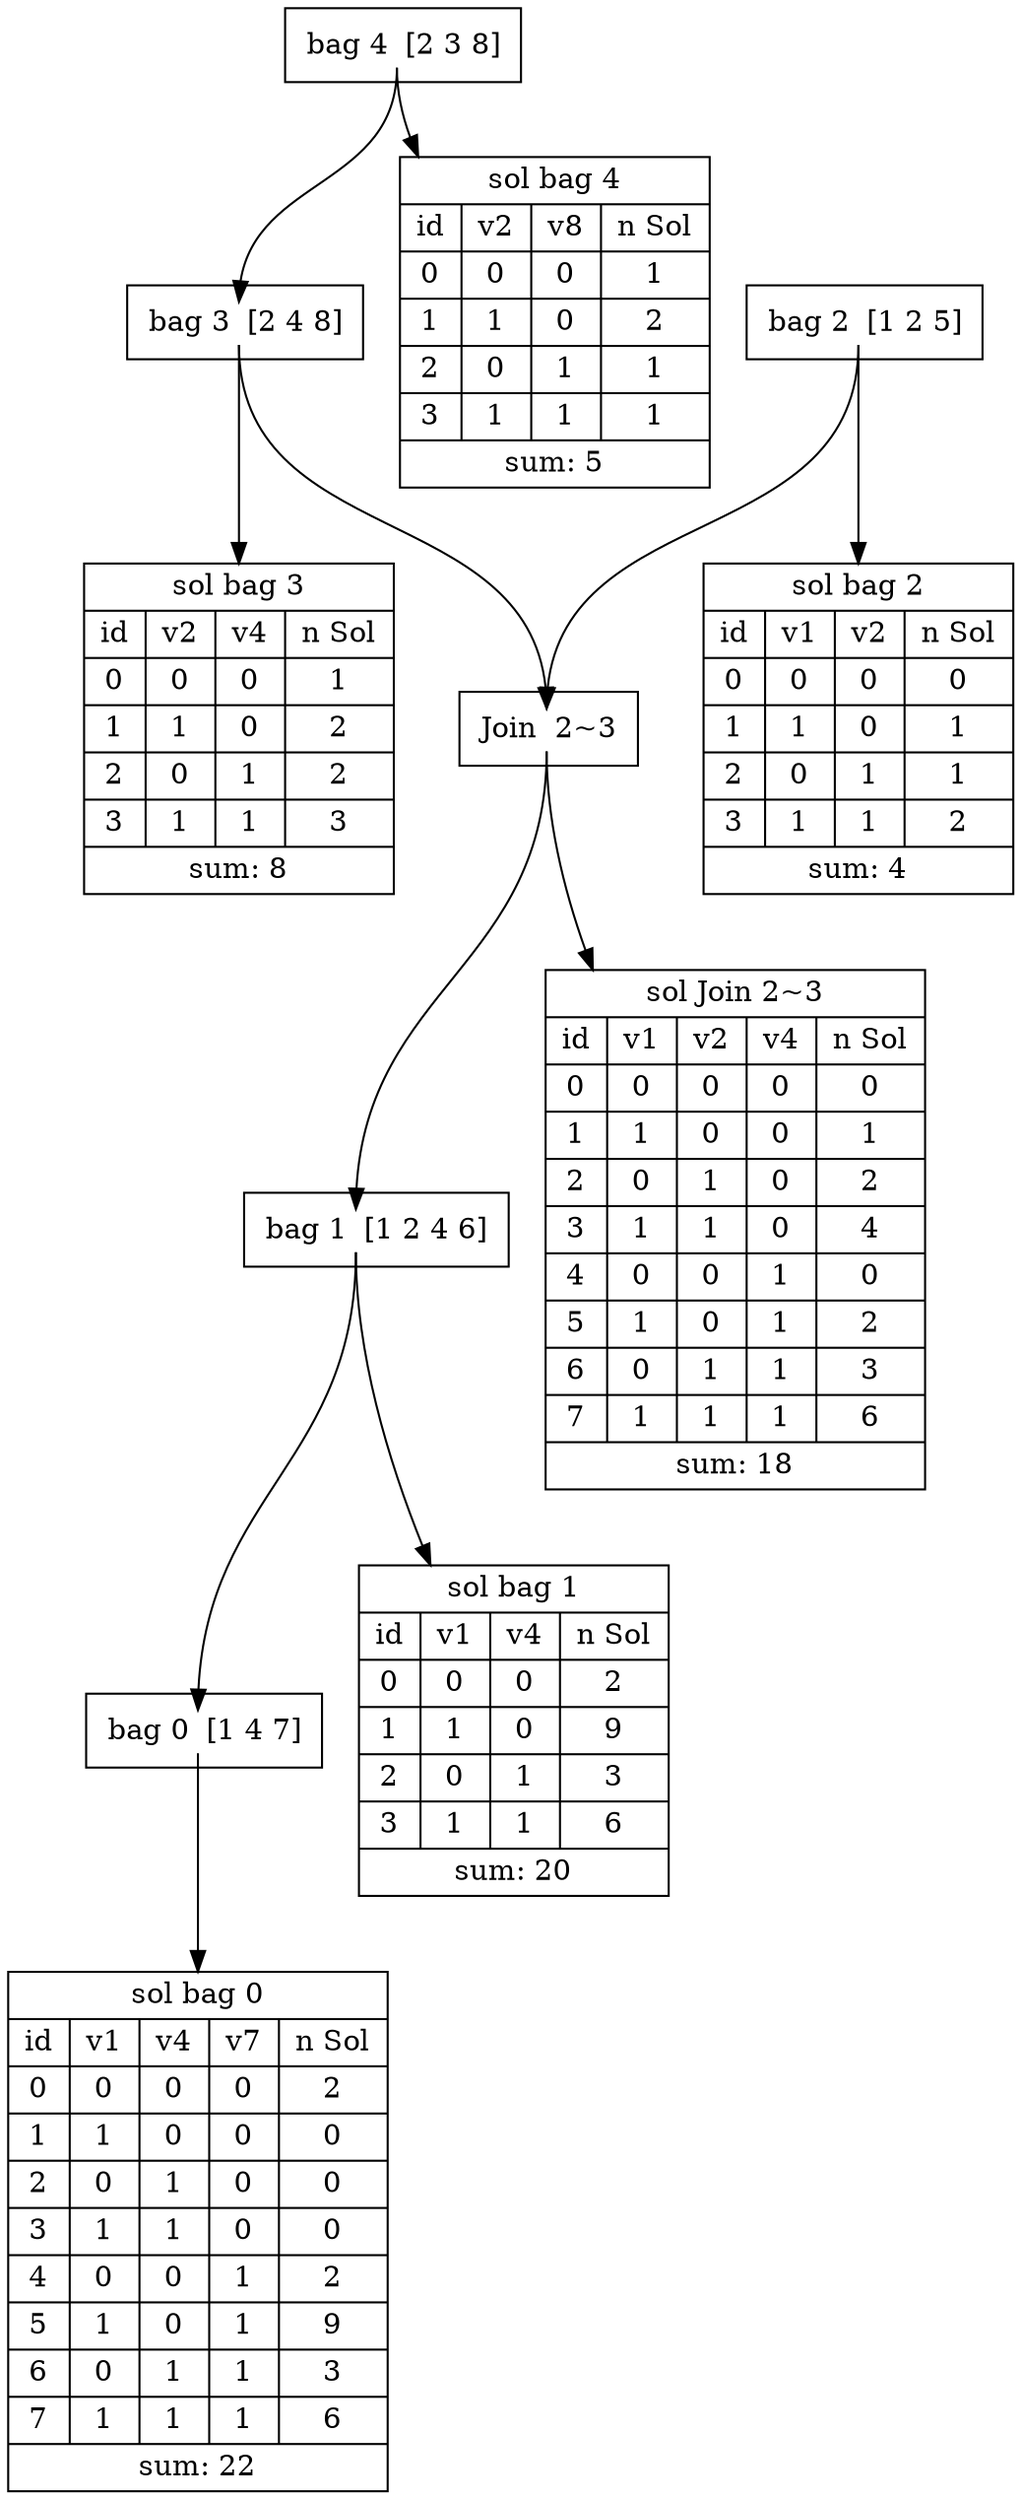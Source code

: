 digraph structs {
	node [shape=rect]
	bag4 [label=<<TABLE BORDER="0" CELLBORDER="0" CELLSPACING="0">
              <TR><TD BGCOLOR="white">bag 4</TD><TD PORT="anchor"></TD><TD>[2 3 8]</TD></TR></TABLE>>]
	bag3 [label=<<TABLE BORDER="0" CELLBORDER="0" CELLSPACING="0">
              <TR><TD BGCOLOR="white">bag 3</TD><TD PORT="anchor"></TD><TD>[2 4 8]</TD></TR></TABLE>>]
	join1 [label=<<TABLE BORDER="0" CELLBORDER="0" CELLSPACING="0">
              <TR><TD BGCOLOR="white">Join</TD><TD PORT="anchor"></TD><TD>2~3</TD></TR></TABLE>>]
	bag2 [label=<<TABLE BORDER="0" CELLBORDER="0" CELLSPACING="0">
              <TR><TD BGCOLOR="white">bag 2</TD><TD PORT="anchor"></TD><TD>[1 2 5]</TD></TR></TABLE>>]
	bag1 [label=<<TABLE BORDER="0" CELLBORDER="0" CELLSPACING="0">
              <TR><TD BGCOLOR="white">bag 1</TD><TD PORT="anchor"></TD><TD>[1 2 4 6]</TD></TR></TABLE>>]
	bag0 [label=<<TABLE BORDER="0" CELLBORDER="0" CELLSPACING="0">
              <TR><TD BGCOLOR="white">bag 0</TD><TD PORT="anchor"></TD><TD>[1 4 7]</TD></TR></TABLE>>]
	node [shape=record]
	sol2 [label="{sol bag 2|{{id|0|1|2|3}|{v1|0|1|0|1}|{v2|0|0|1|1}|{n Sol|0|1|1|2}}|sum: 4}"]
	sol4 [label="{sol bag 4|{{id|0|1|2|3}|{v2|0|1|0|1}|{v8|0|0|1|1}|{n Sol|1|2|1|1}}|sum: 5}"]
	sol3 [label="{sol bag 3|{{id|0|1|2|3}|{v2|0|1|0|1}|{v4|0|0|1|1}|{n Sol|1|2|2|3}}|sum: 8}"]
	solJoin1 [label="{sol Join 2~3|{{id|0|1|2|3|4|5|6|7}|{v1|0|1|0|1|0|1|0|1}|{v2|0|0|1|1|0|0|1|1}|{v4|0|0|0|0|1|1|1|1}|{n Sol|0|1|2|4|0|2|3|6}}|sum: 18}"]
	sol1 [label="{sol bag 1|{{id|0|1|2|3}|{v1|0|1|0|1}|{v4|0|0|1|1}|{n Sol|2|9|3|6}}|sum: 20}"]
	sol0 [label="{sol bag 0|{{id|0|1|2|3|4|5|6|7}|{v1|0|1|0|1|0|1|0|1}|{v4|0|0|1|1|0|0|1|1}|{v7|0|0|0|0|1|1|1|1}|{n Sol|2|0|0|0|2|9|3|6}}|sum: 22}"]
	bag4:anchor -> bag3:anchor
	bag2:anchor -> join1:anchor
	bag3:anchor -> join1:anchor
	join1:anchor -> bag1:anchor
	bag1:anchor -> bag0:anchor
	bag4:anchor -> sol4:anchor
	bag3:anchor -> sol3:anchor
	bag2:anchor -> sol2:anchor
	bag1:anchor -> sol1:anchor
	bag0:anchor -> sol0:anchor
	join1:anchor -> solJoin1:anchor
}